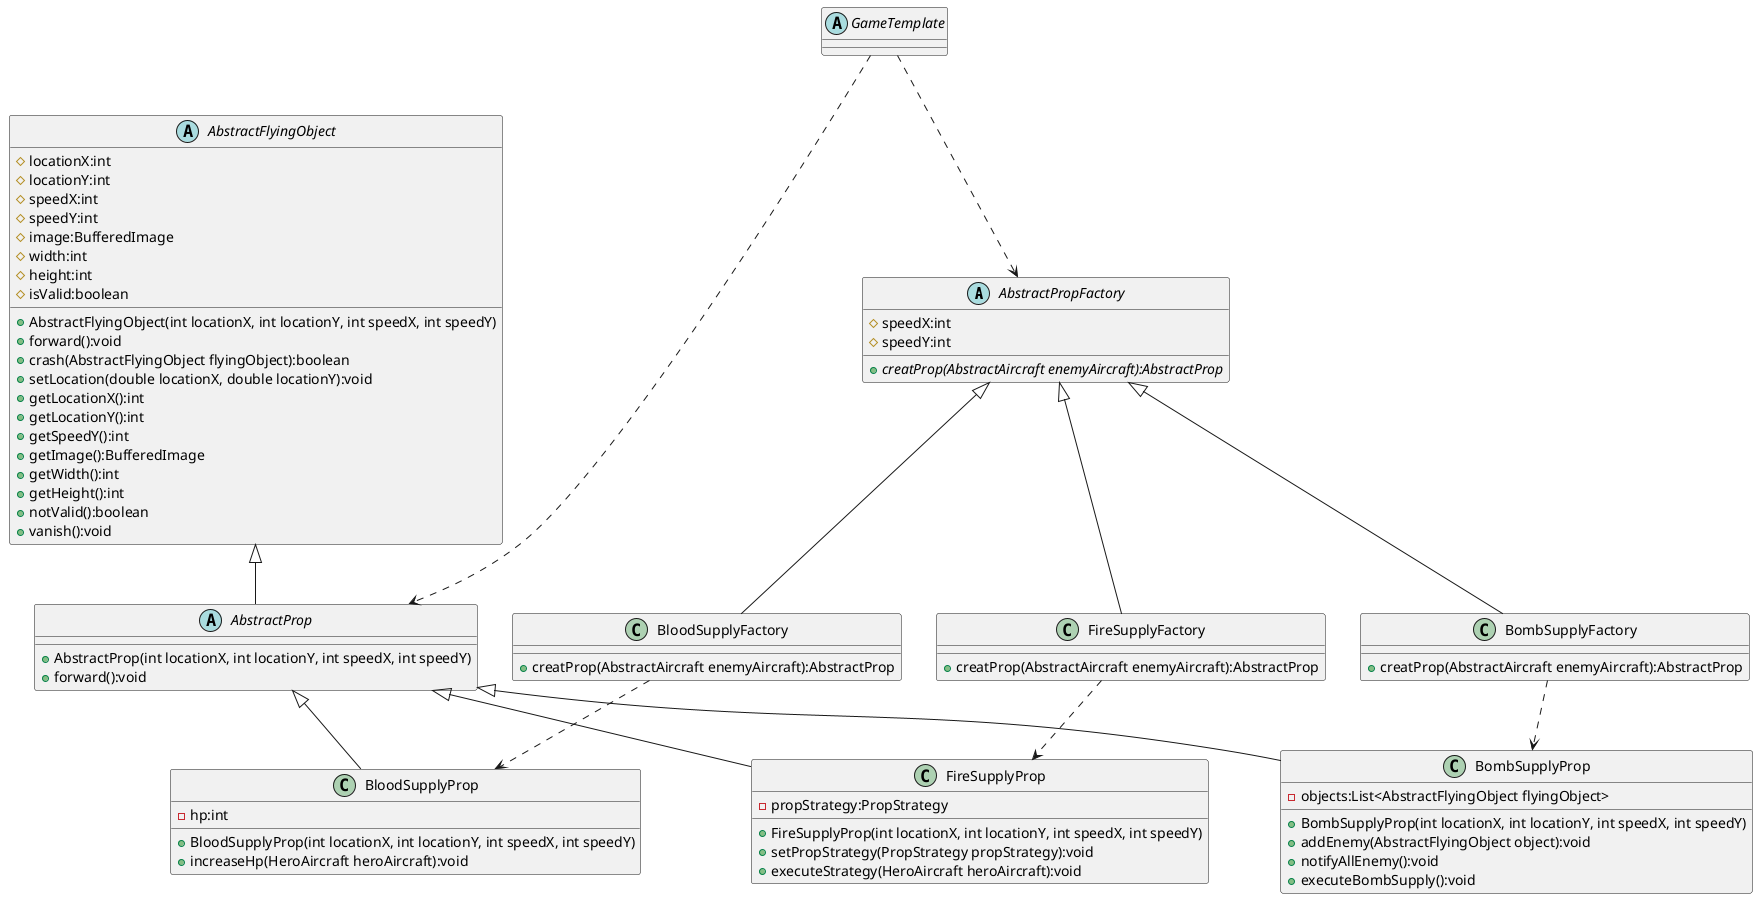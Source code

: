 @startuml
'https://plantuml.com/class-diagram

abstract class AbstractPropFactory {
    # speedX:int
    # speedY:int
    + {abstract} creatProp(AbstractAircraft enemyAircraft):AbstractProp
}

class BloodSupplyFactory {
    + creatProp(AbstractAircraft enemyAircraft):AbstractProp
}

class FireSupplyFactory {
    + creatProp(AbstractAircraft enemyAircraft):AbstractProp
}

class BombSupplyFactory {
    + creatProp(AbstractAircraft enemyAircraft):AbstractProp
}

abstract class GameTemplate {
}

abstract class AbstractFlyingObject
{
    # locationX:int
    # locationY:int
    # speedX:int
    # speedY:int
    # image:BufferedImage
    # width:int
    # height:int
    # isValid:boolean

    + AbstractFlyingObject(int locationX, int locationY, int speedX, int speedY)
    + forward():void
    + crash(AbstractFlyingObject flyingObject):boolean
    + setLocation(double locationX, double locationY):void
    + getLocationX():int
    + getLocationY():int
    + getSpeedY():int
    + getImage():BufferedImage
    + getWidth():int
    + getHeight():int
    + notValid():boolean
    + vanish():void
}

abstract class AbstractProp
{
    + AbstractProp(int locationX, int locationY, int speedX, int speedY)
    + forward():void
}

class BloodSupplyProp {
    - hp:int
    + BloodSupplyProp(int locationX, int locationY, int speedX, int speedY)
    + increaseHp(HeroAircraft heroAircraft):void
}

class FireSupplyProp {
    - propStrategy:PropStrategy
    + FireSupplyProp(int locationX, int locationY, int speedX, int speedY)
    + setPropStrategy(PropStrategy propStrategy):void
    + executeStrategy(HeroAircraft heroAircraft):void
}

class BombSupplyProp {
    - objects:List<AbstractFlyingObject flyingObject>
    + BombSupplyProp(int locationX, int locationY, int speedX, int speedY)
    + addEnemy(AbstractFlyingObject object):void
    + notifyAllEnemy():void
    + executeBombSupply():void
}

AbstractFlyingObject <|-- AbstractProp

AbstractProp <|-- BloodSupplyProp
AbstractProp <|-- FireSupplyProp
AbstractProp <|-- BombSupplyProp

AbstractPropFactory <|-- BloodSupplyFactory
AbstractPropFactory <|-- FireSupplyFactory
AbstractPropFactory <|-- BombSupplyFactory

GameTemplate ..> AbstractPropFactory
GameTemplate ..> AbstractProp

BloodSupplyFactory ..> BloodSupplyProp
FireSupplyFactory ..> FireSupplyProp
BombSupplyFactory ..> BombSupplyProp

@enduml